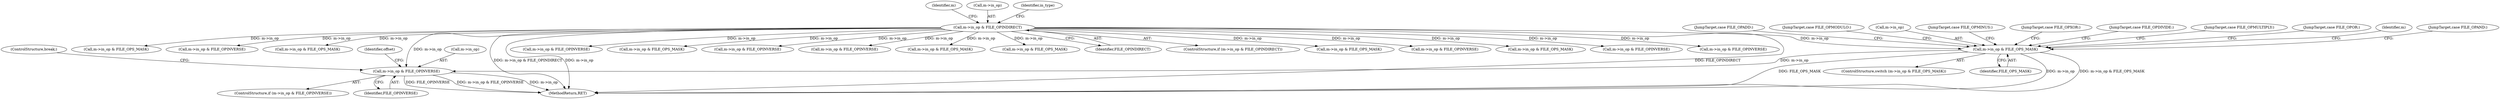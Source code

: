 digraph "0_file_6f737ddfadb596d7d4a993f7ed2141ffd664a81c@pointer" {
"1000747" [label="(Call,m->in_op & FILE_OPS_MASK)"];
"1000223" [label="(Call,m->in_op & FILE_OPINDIRECT)"];
"1000832" [label="(Call,m->in_op & FILE_OPINVERSE)"];
"1000746" [label="(ControlStructure,switch (m->in_op & FILE_OPS_MASK))"];
"1000232" [label="(Identifier,m)"];
"1001191" [label="(Call,m->in_op & FILE_OPINVERSE)"];
"1001755" [label="(MethodReturn,RET)"];
"1000223" [label="(Call,m->in_op & FILE_OPINDIRECT)"];
"1000885" [label="(Call,m->in_op & FILE_OPS_MASK)"];
"1000726" [label="(Call,m->in_op & FILE_OPINVERSE)"];
"1000747" [label="(Call,m->in_op & FILE_OPS_MASK)"];
"1000798" [label="(JumpTarget,case FILE_OPMULTIPLY:)"];
"1000762" [label="(JumpTarget,case FILE_OPOR:)"];
"1000952" [label="(Call,m->in_op & FILE_OPINVERSE)"];
"1000435" [label="(Call,m->in_op & FILE_OPS_MASK)"];
"1001212" [label="(Call,m->in_op & FILE_OPS_MASK)"];
"1000227" [label="(Identifier,FILE_OPINDIRECT)"];
"1000831" [label="(ControlStructure,if (m->in_op & FILE_OPINVERSE))"];
"1000222" [label="(ControlStructure,if (m->in_op & FILE_OPINDIRECT))"];
"1000834" [label="(Identifier,m)"];
"1000753" [label="(JumpTarget,case FILE_OPAND:)"];
"1000659" [label="(Call,m->in_op & FILE_OPS_MASK)"];
"1001297" [label="(Call,m->in_op & FILE_OPINVERSE)"];
"1000838" [label="(Identifier,offset)"];
"1001005" [label="(Call,m->in_op & FILE_OPS_MASK)"];
"1000520" [label="(Call,m->in_op & FILE_OPINVERSE)"];
"1000751" [label="(Identifier,FILE_OPS_MASK)"];
"1001072" [label="(Call,m->in_op & FILE_OPINVERSE)"];
"1000224" [label="(Call,m->in_op)"];
"1000780" [label="(JumpTarget,case FILE_OPADD:)"];
"1000833" [label="(Call,m->in_op)"];
"1000816" [label="(JumpTarget,case FILE_OPMODULO:)"];
"1001124" [label="(Call,m->in_op & FILE_OPS_MASK)"];
"1000748" [label="(Call,m->in_op)"];
"1000840" [label="(ControlStructure,break;)"];
"1000789" [label="(JumpTarget,case FILE_OPMINUS:)"];
"1000416" [label="(Identifier,in_type)"];
"1000623" [label="(Call,m->in_op & FILE_OPINVERSE)"];
"1000771" [label="(JumpTarget,case FILE_OPXOR:)"];
"1000556" [label="(Call,m->in_op & FILE_OPS_MASK)"];
"1000836" [label="(Identifier,FILE_OPINVERSE)"];
"1000807" [label="(JumpTarget,case FILE_OPDIVIDE:)"];
"1000832" [label="(Call,m->in_op & FILE_OPINVERSE)"];
"1000747" -> "1000746"  [label="AST: "];
"1000747" -> "1000751"  [label="CFG: "];
"1000748" -> "1000747"  [label="AST: "];
"1000751" -> "1000747"  [label="AST: "];
"1000753" -> "1000747"  [label="CFG: "];
"1000762" -> "1000747"  [label="CFG: "];
"1000771" -> "1000747"  [label="CFG: "];
"1000780" -> "1000747"  [label="CFG: "];
"1000789" -> "1000747"  [label="CFG: "];
"1000798" -> "1000747"  [label="CFG: "];
"1000807" -> "1000747"  [label="CFG: "];
"1000816" -> "1000747"  [label="CFG: "];
"1000834" -> "1000747"  [label="CFG: "];
"1000747" -> "1001755"  [label="DDG: FILE_OPS_MASK"];
"1000747" -> "1001755"  [label="DDG: m->in_op"];
"1000747" -> "1001755"  [label="DDG: m->in_op & FILE_OPS_MASK"];
"1000223" -> "1000747"  [label="DDG: m->in_op"];
"1000747" -> "1000832"  [label="DDG: m->in_op"];
"1000223" -> "1000222"  [label="AST: "];
"1000223" -> "1000227"  [label="CFG: "];
"1000224" -> "1000223"  [label="AST: "];
"1000227" -> "1000223"  [label="AST: "];
"1000232" -> "1000223"  [label="CFG: "];
"1000416" -> "1000223"  [label="CFG: "];
"1000223" -> "1001755"  [label="DDG: FILE_OPINDIRECT"];
"1000223" -> "1001755"  [label="DDG: m->in_op & FILE_OPINDIRECT"];
"1000223" -> "1001755"  [label="DDG: m->in_op"];
"1000223" -> "1000435"  [label="DDG: m->in_op"];
"1000223" -> "1000520"  [label="DDG: m->in_op"];
"1000223" -> "1000556"  [label="DDG: m->in_op"];
"1000223" -> "1000623"  [label="DDG: m->in_op"];
"1000223" -> "1000659"  [label="DDG: m->in_op"];
"1000223" -> "1000726"  [label="DDG: m->in_op"];
"1000223" -> "1000832"  [label="DDG: m->in_op"];
"1000223" -> "1000885"  [label="DDG: m->in_op"];
"1000223" -> "1000952"  [label="DDG: m->in_op"];
"1000223" -> "1001005"  [label="DDG: m->in_op"];
"1000223" -> "1001072"  [label="DDG: m->in_op"];
"1000223" -> "1001124"  [label="DDG: m->in_op"];
"1000223" -> "1001191"  [label="DDG: m->in_op"];
"1000223" -> "1001212"  [label="DDG: m->in_op"];
"1000223" -> "1001297"  [label="DDG: m->in_op"];
"1000832" -> "1000831"  [label="AST: "];
"1000832" -> "1000836"  [label="CFG: "];
"1000833" -> "1000832"  [label="AST: "];
"1000836" -> "1000832"  [label="AST: "];
"1000838" -> "1000832"  [label="CFG: "];
"1000840" -> "1000832"  [label="CFG: "];
"1000832" -> "1001755"  [label="DDG: m->in_op & FILE_OPINVERSE"];
"1000832" -> "1001755"  [label="DDG: m->in_op"];
"1000832" -> "1001755"  [label="DDG: FILE_OPINVERSE"];
}
